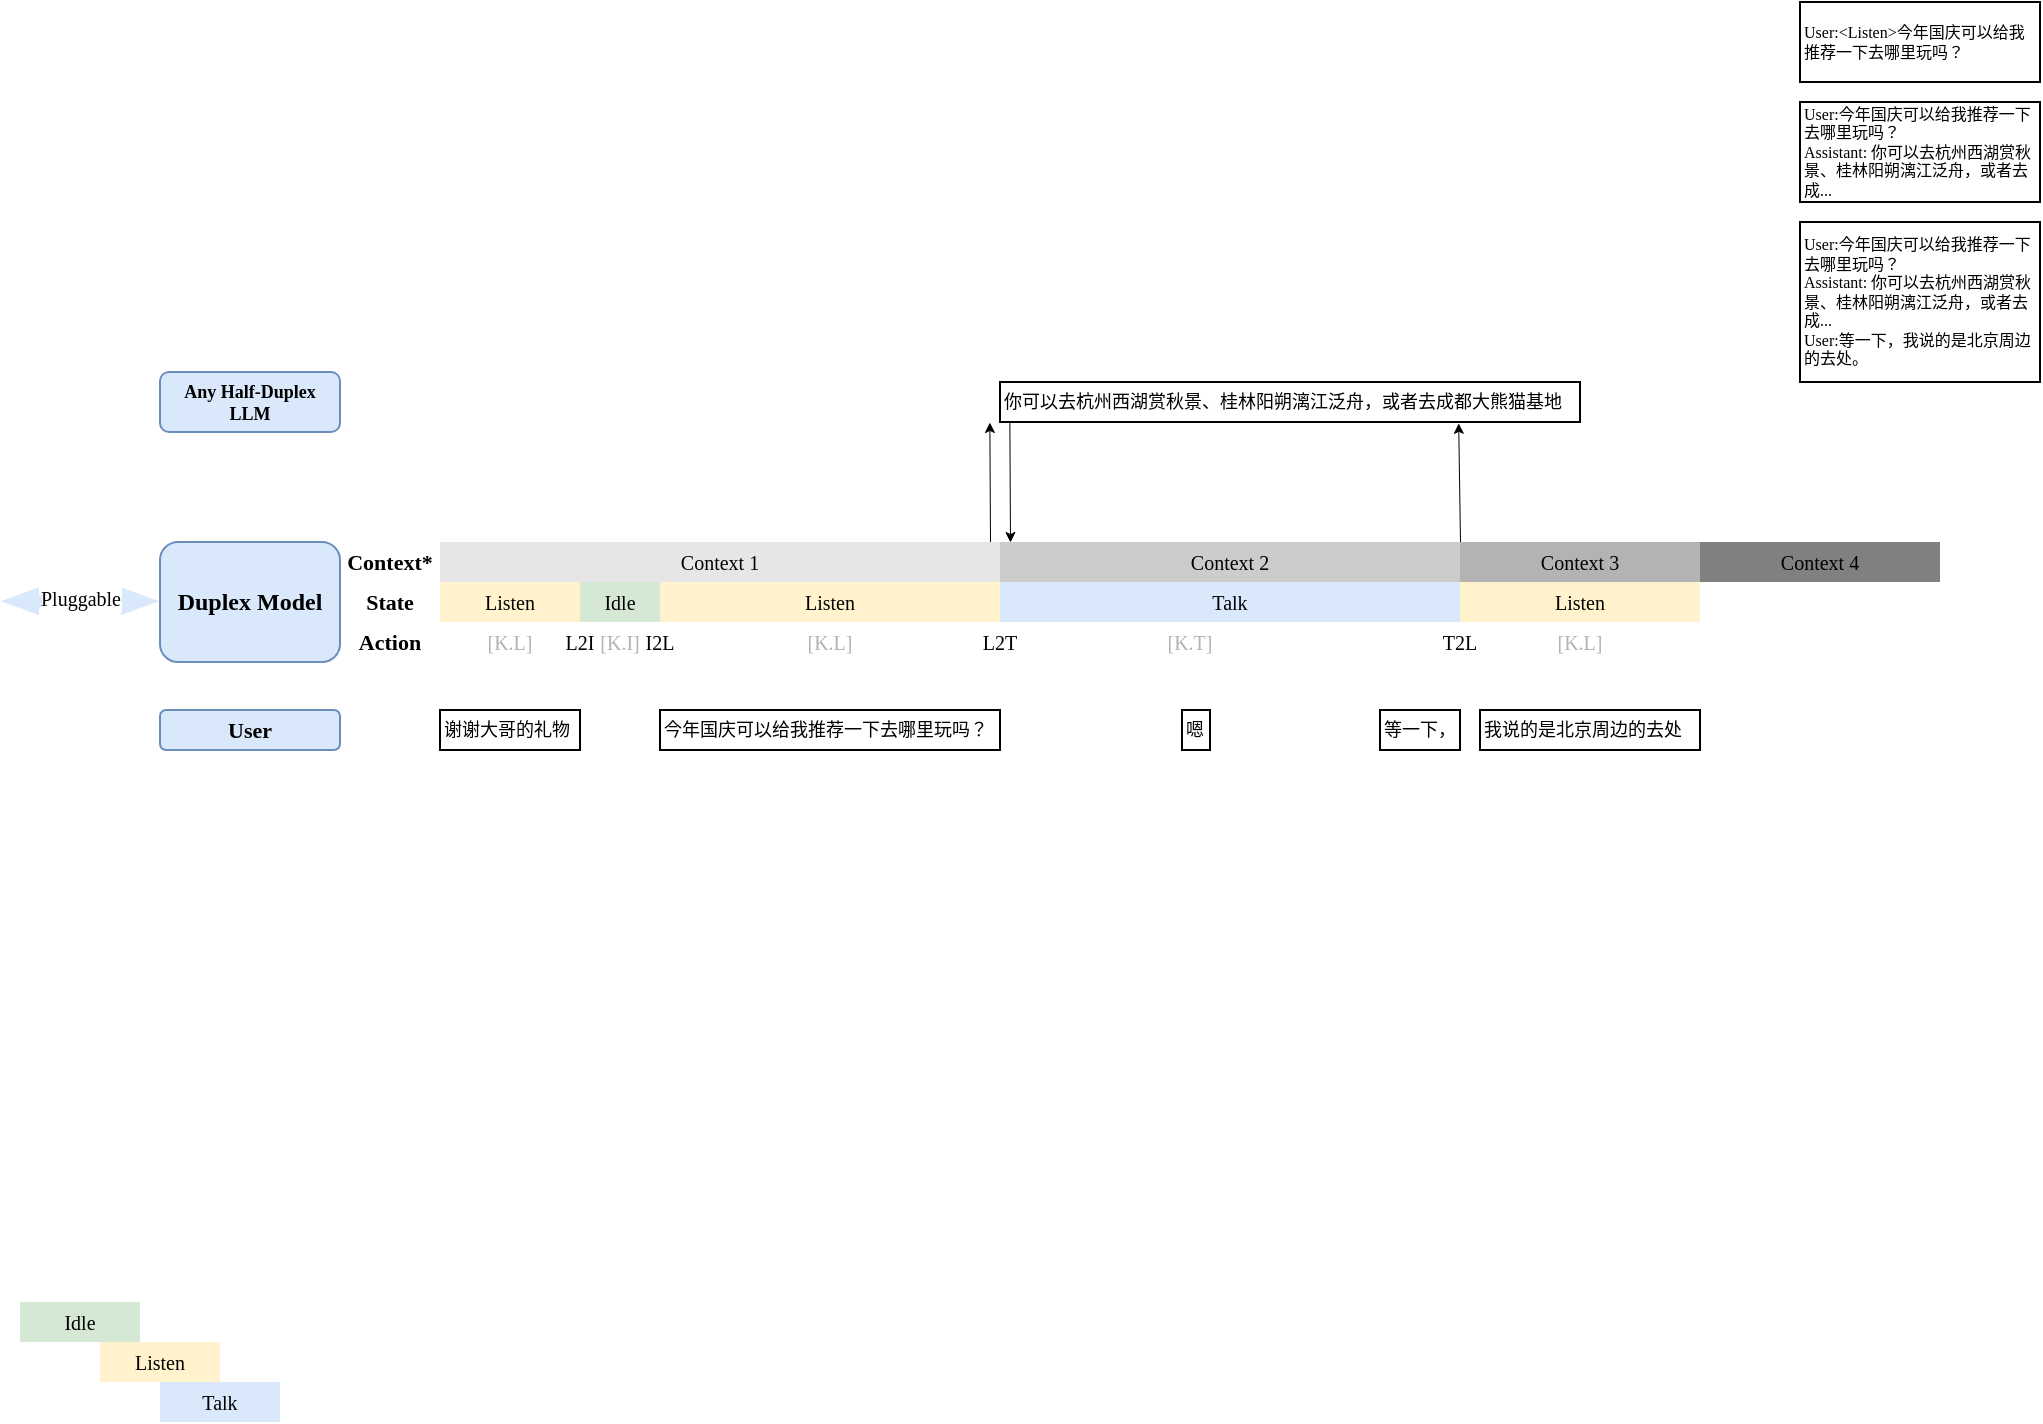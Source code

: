 <mxfile version="26.0.11">
  <diagram name="第 1 页" id="Wgpo2z5KQU_UvKr207dG">
    <mxGraphModel dx="848" dy="611" grid="1" gridSize="10" guides="1" tooltips="1" connect="1" arrows="1" fold="1" page="1" pageScale="1" pageWidth="1169" pageHeight="827" math="0" shadow="0">
      <root>
        <mxCell id="0" />
        <mxCell id="1" parent="0" />
        <mxCell id="Il0opDdOFkqLLMlfTNy--44" value="" style="shape=flexArrow;endArrow=classic;startArrow=classic;html=1;rounded=0;fillColor=#dae8fc;strokeColor=none;align=center;arcSize=16;width=6;startWidth=7;endWidth=7;" parent="1" edge="1">
          <mxGeometry width="100" height="100" relative="1" as="geometry">
            <mxPoint y="349.68" as="sourcePoint" />
            <mxPoint x="80" y="349.68" as="targetPoint" />
          </mxGeometry>
        </mxCell>
        <mxCell id="Il0opDdOFkqLLMlfTNy--45" value="Pluggable" style="edgeLabel;html=1;align=center;verticalAlign=middle;resizable=0;points=[];fontSize=10;fontFamily=Times New Roman;spacing=0;" parent="Il0opDdOFkqLLMlfTNy--44" vertex="1" connectable="0">
          <mxGeometry relative="1" as="geometry">
            <mxPoint y="-2" as="offset" />
          </mxGeometry>
        </mxCell>
        <mxCell id="Il0opDdOFkqLLMlfTNy--1" value="&lt;font face=&quot;Times New Roman&quot;&gt;Any Half-Duplex LLM&lt;/font&gt;" style="rounded=1;whiteSpace=wrap;html=1;fontSize=9;fillColor=#dae8fc;strokeColor=#6c8ebf;fontStyle=1" parent="1" vertex="1">
          <mxGeometry x="80" y="235" width="90" height="30" as="geometry" />
        </mxCell>
        <mxCell id="Il0opDdOFkqLLMlfTNy--2" value="&lt;font face=&quot;Times New Roman&quot;&gt;Duplex Model&lt;/font&gt;" style="rounded=1;whiteSpace=wrap;html=1;fontSize=12;fillColor=#dae8fc;strokeColor=#6c8ebf;glass=0;shadow=0;comic=0;enumerate=0;fontStyle=1" parent="1" vertex="1">
          <mxGeometry x="80" y="320" width="90" height="60" as="geometry" />
        </mxCell>
        <mxCell id="Il0opDdOFkqLLMlfTNy--3" value="&lt;font face=&quot;Times New Roman&quot;&gt;User&lt;/font&gt;" style="rounded=1;whiteSpace=wrap;html=1;fontSize=11;fillColor=#dae8fc;strokeColor=#6c8ebf;fontStyle=1" parent="1" vertex="1">
          <mxGeometry x="80" y="404" width="90" height="20" as="geometry" />
        </mxCell>
        <mxCell id="Il0opDdOFkqLLMlfTNy--6" value="Idle" style="rounded=0;whiteSpace=wrap;html=1;strokeColor=none;fillColor=#d5e8d4;fontSize=10;fontFamily=Times New Roman;" parent="1" vertex="1">
          <mxGeometry x="290" y="340" width="40" height="20" as="geometry" />
        </mxCell>
        <mxCell id="Il0opDdOFkqLLMlfTNy--38" value="State" style="text;html=1;align=center;verticalAlign=middle;whiteSpace=wrap;rounded=0;fontSize=11;fontFamily=Times New Roman;fontStyle=1" parent="1" vertex="1">
          <mxGeometry x="180" y="340" width="30" height="20" as="geometry" />
        </mxCell>
        <mxCell id="Il0opDdOFkqLLMlfTNy--41" value="Idle" style="rounded=0;whiteSpace=wrap;html=1;strokeColor=none;fillColor=#d5e8d4;fontSize=10;fontFamily=Times New Roman;" parent="1" vertex="1">
          <mxGeometry x="10" y="700" width="60" height="20" as="geometry" />
        </mxCell>
        <mxCell id="Il0opDdOFkqLLMlfTNy--42" value="Listen" style="rounded=0;whiteSpace=wrap;html=1;strokeColor=none;fillColor=#fff2cc;fontSize=10;fontFamily=Times New Roman;" parent="1" vertex="1">
          <mxGeometry x="50" y="720" width="60" height="20" as="geometry" />
        </mxCell>
        <mxCell id="Il0opDdOFkqLLMlfTNy--43" value="Talk" style="rounded=0;whiteSpace=wrap;html=1;strokeColor=none;fillColor=#dae8fc;fontSize=10;fontFamily=Times New Roman;" parent="1" vertex="1">
          <mxGeometry x="80" y="740" width="60" height="20" as="geometry" />
        </mxCell>
        <mxCell id="Il0opDdOFkqLLMlfTNy--48" value="Context*" style="text;html=1;align=center;verticalAlign=middle;whiteSpace=wrap;rounded=0;fontSize=11;fontFamily=Times New Roman;fontStyle=1" parent="1" vertex="1">
          <mxGeometry x="170" y="320" width="50" height="20" as="geometry" />
        </mxCell>
        <mxCell id="0ZnC7ItmRe5CXQBOQ3J_-1" value="谢谢大哥的礼物" style="rounded=0;whiteSpace=wrap;html=1;fontSize=9;fontFamily=Times New Roman;align=left;" vertex="1" parent="1">
          <mxGeometry x="220" y="404" width="70" height="20" as="geometry" />
        </mxCell>
        <mxCell id="0ZnC7ItmRe5CXQBOQ3J_-2" value="今年国庆可以给我推荐一下去哪里玩吗？" style="rounded=0;whiteSpace=wrap;html=1;fontSize=9;fontFamily=Times New Roman;align=left;" vertex="1" parent="1">
          <mxGeometry x="330" y="404" width="170" height="20" as="geometry" />
        </mxCell>
        <mxCell id="0ZnC7ItmRe5CXQBOQ3J_-3" value="Listen" style="rounded=0;whiteSpace=wrap;html=1;strokeColor=none;fillColor=#fff2cc;fontSize=10;fontFamily=Times New Roman;" vertex="1" parent="1">
          <mxGeometry x="220" y="340" width="70" height="20" as="geometry" />
        </mxCell>
        <mxCell id="0ZnC7ItmRe5CXQBOQ3J_-5" value="Listen" style="rounded=0;whiteSpace=wrap;html=1;strokeColor=none;fillColor=#fff2cc;fontSize=10;fontFamily=Times New Roman;" vertex="1" parent="1">
          <mxGeometry x="330" y="340" width="170" height="20" as="geometry" />
        </mxCell>
        <mxCell id="0ZnC7ItmRe5CXQBOQ3J_-6" value="Talk" style="rounded=0;whiteSpace=wrap;html=1;strokeColor=none;fillColor=#dae8fc;fontSize=10;fontFamily=Times New Roman;" vertex="1" parent="1">
          <mxGeometry x="500" y="340" width="230" height="20" as="geometry" />
        </mxCell>
        <mxCell id="0ZnC7ItmRe5CXQBOQ3J_-7" value="" style="endArrow=classic;html=1;rounded=0;fontSize=9;strokeWidth=0.5;curved=0;endSize=4;startSize=4;" edge="1" parent="1">
          <mxGeometry width="50" height="50" relative="1" as="geometry">
            <mxPoint x="495" y="320" as="sourcePoint" />
            <mxPoint x="494.68" y="260" as="targetPoint" />
            <Array as="points">
              <mxPoint x="494.68" y="260" />
            </Array>
          </mxGeometry>
        </mxCell>
        <mxCell id="0ZnC7ItmRe5CXQBOQ3J_-8" value="嗯" style="rounded=0;whiteSpace=wrap;html=1;fontSize=9;fontFamily=Times New Roman;align=left;" vertex="1" parent="1">
          <mxGeometry x="591" y="404" width="14" height="20" as="geometry" />
        </mxCell>
        <mxCell id="0ZnC7ItmRe5CXQBOQ3J_-9" value="L2I" style="text;html=1;align=center;verticalAlign=middle;whiteSpace=wrap;rounded=0;fontSize=10;fontFamily=Times New Roman;" vertex="1" parent="1">
          <mxGeometry x="280" y="360" width="20" height="20" as="geometry" />
        </mxCell>
        <mxCell id="0ZnC7ItmRe5CXQBOQ3J_-10" value="I2L" style="text;html=1;align=center;verticalAlign=middle;whiteSpace=wrap;rounded=0;fontSize=10;fontFamily=Times New Roman;" vertex="1" parent="1">
          <mxGeometry x="320" y="360" width="20" height="20" as="geometry" />
        </mxCell>
        <mxCell id="0ZnC7ItmRe5CXQBOQ3J_-11" value="L2T" style="text;html=1;align=center;verticalAlign=middle;whiteSpace=wrap;rounded=0;fontSize=10;fontFamily=Times New Roman;" vertex="1" parent="1">
          <mxGeometry x="490" y="360" width="20" height="20" as="geometry" />
        </mxCell>
        <mxCell id="0ZnC7ItmRe5CXQBOQ3J_-12" value="[K.L]" style="text;html=1;align=center;verticalAlign=middle;whiteSpace=wrap;rounded=0;fontSize=10;fontFamily=Times New Roman;fontColor=#B3B3B3;" vertex="1" parent="1">
          <mxGeometry x="245" y="360" width="20" height="20" as="geometry" />
        </mxCell>
        <mxCell id="0ZnC7ItmRe5CXQBOQ3J_-15" value="Action" style="text;html=1;align=center;verticalAlign=middle;whiteSpace=wrap;rounded=0;fontSize=11;fontFamily=Times New Roman;fontStyle=1" vertex="1" parent="1">
          <mxGeometry x="180" y="360" width="30" height="20" as="geometry" />
        </mxCell>
        <mxCell id="0ZnC7ItmRe5CXQBOQ3J_-17" value="[K.L]" style="text;html=1;align=center;verticalAlign=middle;whiteSpace=wrap;rounded=0;fontSize=10;fontFamily=Times New Roman;fontColor=#B3B3B3;" vertex="1" parent="1">
          <mxGeometry x="405" y="360" width="20" height="20" as="geometry" />
        </mxCell>
        <mxCell id="0ZnC7ItmRe5CXQBOQ3J_-18" value="[K.T]" style="text;html=1;align=center;verticalAlign=middle;whiteSpace=wrap;rounded=0;fontSize=10;fontFamily=Times New Roman;fontColor=#B3B3B3;" vertex="1" parent="1">
          <mxGeometry x="585" y="360" width="20" height="20" as="geometry" />
        </mxCell>
        <mxCell id="0ZnC7ItmRe5CXQBOQ3J_-19" value="[K.I]" style="text;html=1;align=center;verticalAlign=middle;whiteSpace=wrap;rounded=0;fontSize=10;fontFamily=Times New Roman;fontColor=#B3B3B3;" vertex="1" parent="1">
          <mxGeometry x="300" y="360" width="20" height="20" as="geometry" />
        </mxCell>
        <mxCell id="0ZnC7ItmRe5CXQBOQ3J_-22" value="" style="endArrow=classic;html=1;rounded=0;exitX=0;exitY=0;exitDx=0;exitDy=0;fontSize=9;strokeWidth=0.5;curved=0;endSize=4;startSize=4;" edge="1" parent="1">
          <mxGeometry width="50" height="50" relative="1" as="geometry">
            <mxPoint x="504.68" y="260" as="sourcePoint" />
            <mxPoint x="505" y="320" as="targetPoint" />
            <Array as="points">
              <mxPoint x="504.68" y="260" />
            </Array>
          </mxGeometry>
        </mxCell>
        <mxCell id="0ZnC7ItmRe5CXQBOQ3J_-23" value="User:&amp;lt;Listen&amp;gt;今年国庆可以给我推荐一下去哪里玩吗？" style="rounded=0;whiteSpace=wrap;html=1;fontSize=8;fontFamily=Times New Roman;align=left;" vertex="1" parent="1">
          <mxGeometry x="900" y="50" width="120" height="40" as="geometry" />
        </mxCell>
        <mxCell id="0ZnC7ItmRe5CXQBOQ3J_-25" value="你可以去杭州西湖赏秋景、桂林阳朔漓江泛舟，或者去成都大熊猫基地" style="rounded=0;whiteSpace=wrap;html=1;fontSize=9;fontFamily=Times New Roman;align=left;" vertex="1" parent="1">
          <mxGeometry x="500" y="240" width="290" height="20" as="geometry" />
        </mxCell>
        <mxCell id="0ZnC7ItmRe5CXQBOQ3J_-26" value="我说的是北京周边的去处" style="rounded=0;whiteSpace=wrap;html=1;fontSize=9;fontFamily=Times New Roman;align=left;" vertex="1" parent="1">
          <mxGeometry x="740" y="404" width="110" height="20" as="geometry" />
        </mxCell>
        <mxCell id="0ZnC7ItmRe5CXQBOQ3J_-27" value="等一下，" style="rounded=0;whiteSpace=wrap;html=1;fontSize=9;fontFamily=Times New Roman;align=left;" vertex="1" parent="1">
          <mxGeometry x="690" y="404" width="40" height="20" as="geometry" />
        </mxCell>
        <mxCell id="0ZnC7ItmRe5CXQBOQ3J_-28" value="Listen" style="rounded=0;whiteSpace=wrap;html=1;strokeColor=none;fillColor=#fff2cc;fontSize=10;fontFamily=Times New Roman;" vertex="1" parent="1">
          <mxGeometry x="730" y="340" width="120" height="20" as="geometry" />
        </mxCell>
        <mxCell id="0ZnC7ItmRe5CXQBOQ3J_-29" value="" style="endArrow=classic;html=1;rounded=0;fontSize=9;strokeWidth=0.5;curved=0;endSize=4;startSize=4;entryX=0.79;entryY=1.021;entryDx=0;entryDy=0;entryPerimeter=0;" edge="1" parent="1" target="0ZnC7ItmRe5CXQBOQ3J_-25">
          <mxGeometry width="50" height="50" relative="1" as="geometry">
            <mxPoint x="730" y="320" as="sourcePoint" />
            <mxPoint x="730" y="270" as="targetPoint" />
            <Array as="points" />
          </mxGeometry>
        </mxCell>
        <mxCell id="0ZnC7ItmRe5CXQBOQ3J_-30" value="" style="shape=image;html=1;verticalAlign=top;verticalLabelPosition=bottom;labelBackgroundColor=#ffffff;imageAspect=0;aspect=fixed;image=https://cdn0.iconfinder.com/data/icons/phosphor-bold-vol-3-1/256/knife-duotone-128.png" vertex="1" parent="1">
          <mxGeometry x="720" y="220" width="20" height="20" as="geometry" />
        </mxCell>
        <mxCell id="0ZnC7ItmRe5CXQBOQ3J_-32" value="User:今年国庆可以给我推荐一下去哪里玩吗？&lt;br&gt;Assistant: 你可以去杭州西湖赏秋景、桂林阳朔漓江泛舟，或者去成..." style="rounded=0;whiteSpace=wrap;html=1;fontSize=8;fontFamily=Times New Roman;align=left;" vertex="1" parent="1">
          <mxGeometry x="900" y="100" width="120" height="50" as="geometry" />
        </mxCell>
        <mxCell id="0ZnC7ItmRe5CXQBOQ3J_-33" value="Context 1" style="rounded=0;whiteSpace=wrap;html=1;strokeColor=none;fillColor=#E6E6E6;fontSize=10;fontFamily=Times New Roman;" vertex="1" parent="1">
          <mxGeometry x="220" y="320" width="280" height="20" as="geometry" />
        </mxCell>
        <mxCell id="0ZnC7ItmRe5CXQBOQ3J_-34" value="Context 2" style="rounded=0;whiteSpace=wrap;html=1;strokeColor=none;fillColor=#CCCCCC;fontSize=10;fontFamily=Times New Roman;" vertex="1" parent="1">
          <mxGeometry x="500" y="320" width="230" height="20" as="geometry" />
        </mxCell>
        <mxCell id="0ZnC7ItmRe5CXQBOQ3J_-35" value="Context 3" style="rounded=0;whiteSpace=wrap;html=1;strokeColor=none;fillColor=#B3B3B3;fontSize=10;fontFamily=Times New Roman;" vertex="1" parent="1">
          <mxGeometry x="730" y="320" width="120" height="20" as="geometry" />
        </mxCell>
        <mxCell id="0ZnC7ItmRe5CXQBOQ3J_-36" value="Context 4" style="rounded=0;whiteSpace=wrap;html=1;strokeColor=none;fillColor=#808080;fontSize=10;fontFamily=Times New Roman;" vertex="1" parent="1">
          <mxGeometry x="850" y="320" width="120" height="20" as="geometry" />
        </mxCell>
        <mxCell id="0ZnC7ItmRe5CXQBOQ3J_-37" value="T2L" style="text;html=1;align=center;verticalAlign=middle;whiteSpace=wrap;rounded=0;fontSize=10;fontFamily=Times New Roman;" vertex="1" parent="1">
          <mxGeometry x="720" y="360" width="20" height="20" as="geometry" />
        </mxCell>
        <mxCell id="0ZnC7ItmRe5CXQBOQ3J_-38" value="[K.L]" style="text;html=1;align=center;verticalAlign=middle;whiteSpace=wrap;rounded=0;fontSize=10;fontFamily=Times New Roman;fontColor=#B3B3B3;" vertex="1" parent="1">
          <mxGeometry x="780" y="360" width="20" height="20" as="geometry" />
        </mxCell>
        <mxCell id="0ZnC7ItmRe5CXQBOQ3J_-39" value="User:今年国庆可以给我推荐一下去哪里玩吗？&lt;br&gt;Assistant: 你可以去杭州西湖赏秋景、桂林阳朔漓江泛舟，或者去成...&lt;br&gt;User:等一下，我说的是北京周边的去处。" style="rounded=0;whiteSpace=wrap;html=1;fontSize=8;fontFamily=Times New Roman;align=left;" vertex="1" parent="1">
          <mxGeometry x="900" y="160" width="120" height="80" as="geometry" />
        </mxCell>
      </root>
    </mxGraphModel>
  </diagram>
</mxfile>
